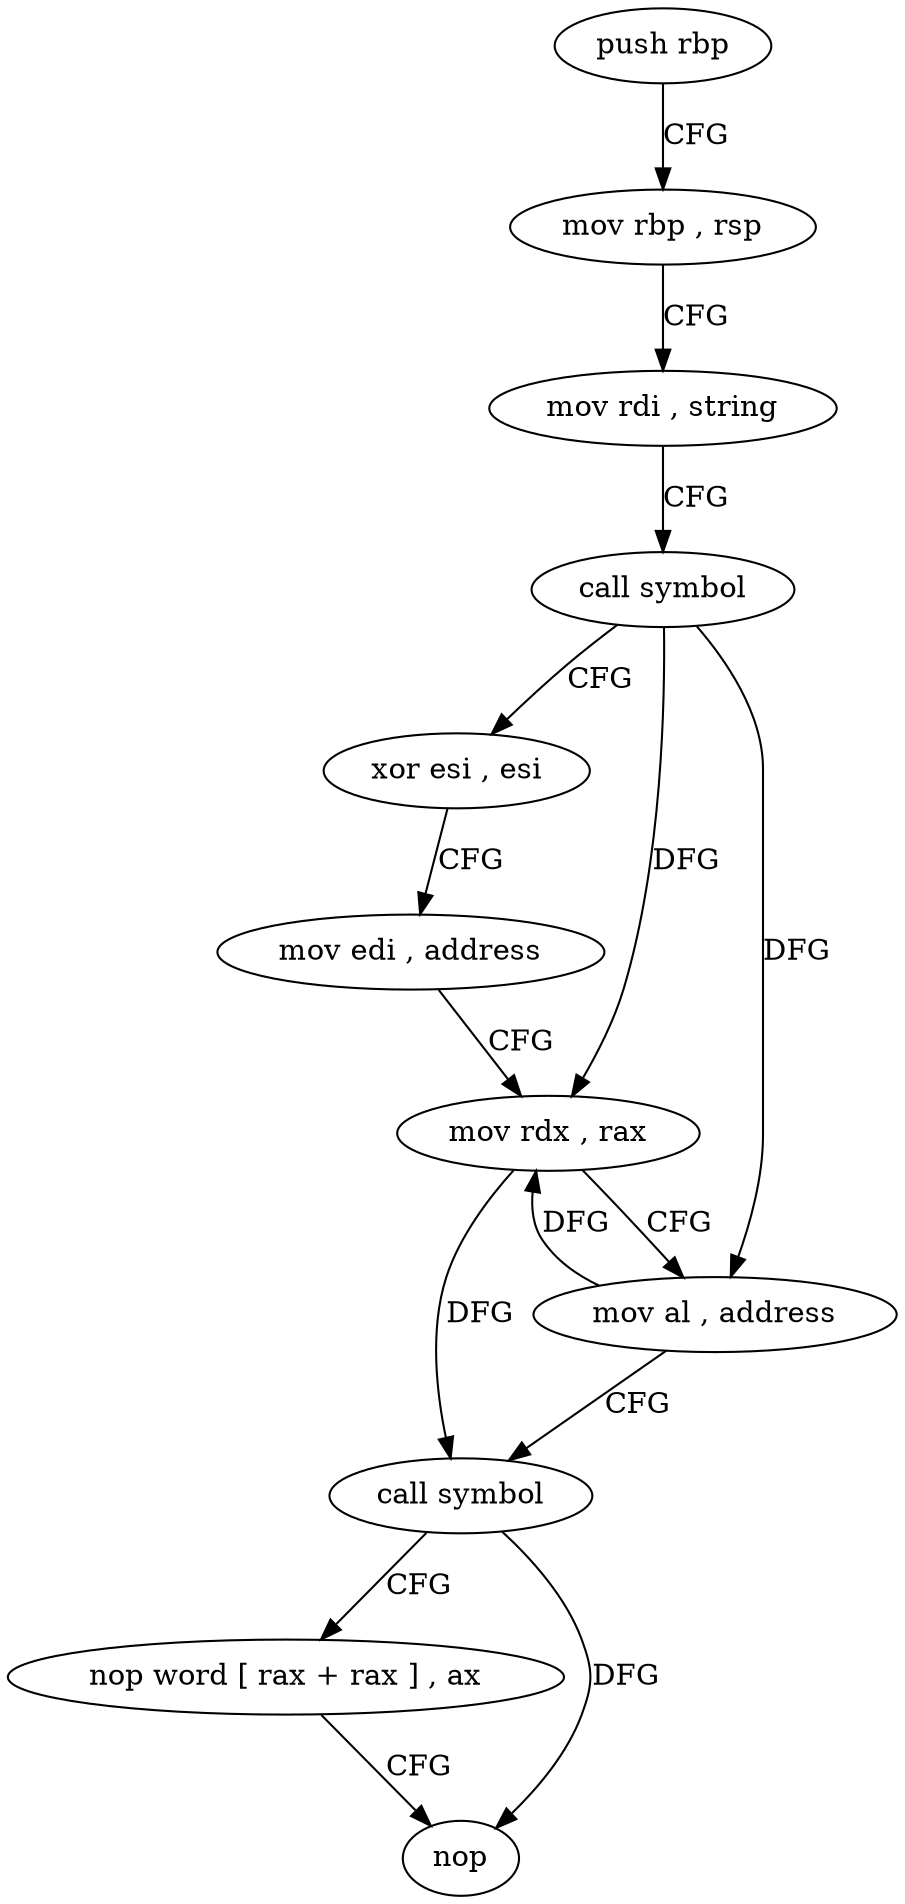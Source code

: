 digraph "func" {
"4206496" [label = "push rbp" ]
"4206497" [label = "mov rbp , rsp" ]
"4206500" [label = "mov rdi , string" ]
"4206510" [label = "call symbol" ]
"4206515" [label = "xor esi , esi" ]
"4206517" [label = "mov edi , address" ]
"4206522" [label = "mov rdx , rax" ]
"4206525" [label = "mov al , address" ]
"4206527" [label = "call symbol" ]
"4206532" [label = "nop word [ rax + rax ] , ax" ]
"4206542" [label = "nop" ]
"4206496" -> "4206497" [ label = "CFG" ]
"4206497" -> "4206500" [ label = "CFG" ]
"4206500" -> "4206510" [ label = "CFG" ]
"4206510" -> "4206515" [ label = "CFG" ]
"4206510" -> "4206522" [ label = "DFG" ]
"4206510" -> "4206525" [ label = "DFG" ]
"4206515" -> "4206517" [ label = "CFG" ]
"4206517" -> "4206522" [ label = "CFG" ]
"4206522" -> "4206525" [ label = "CFG" ]
"4206522" -> "4206527" [ label = "DFG" ]
"4206525" -> "4206527" [ label = "CFG" ]
"4206525" -> "4206522" [ label = "DFG" ]
"4206527" -> "4206532" [ label = "CFG" ]
"4206527" -> "4206542" [ label = "DFG" ]
"4206532" -> "4206542" [ label = "CFG" ]
}
